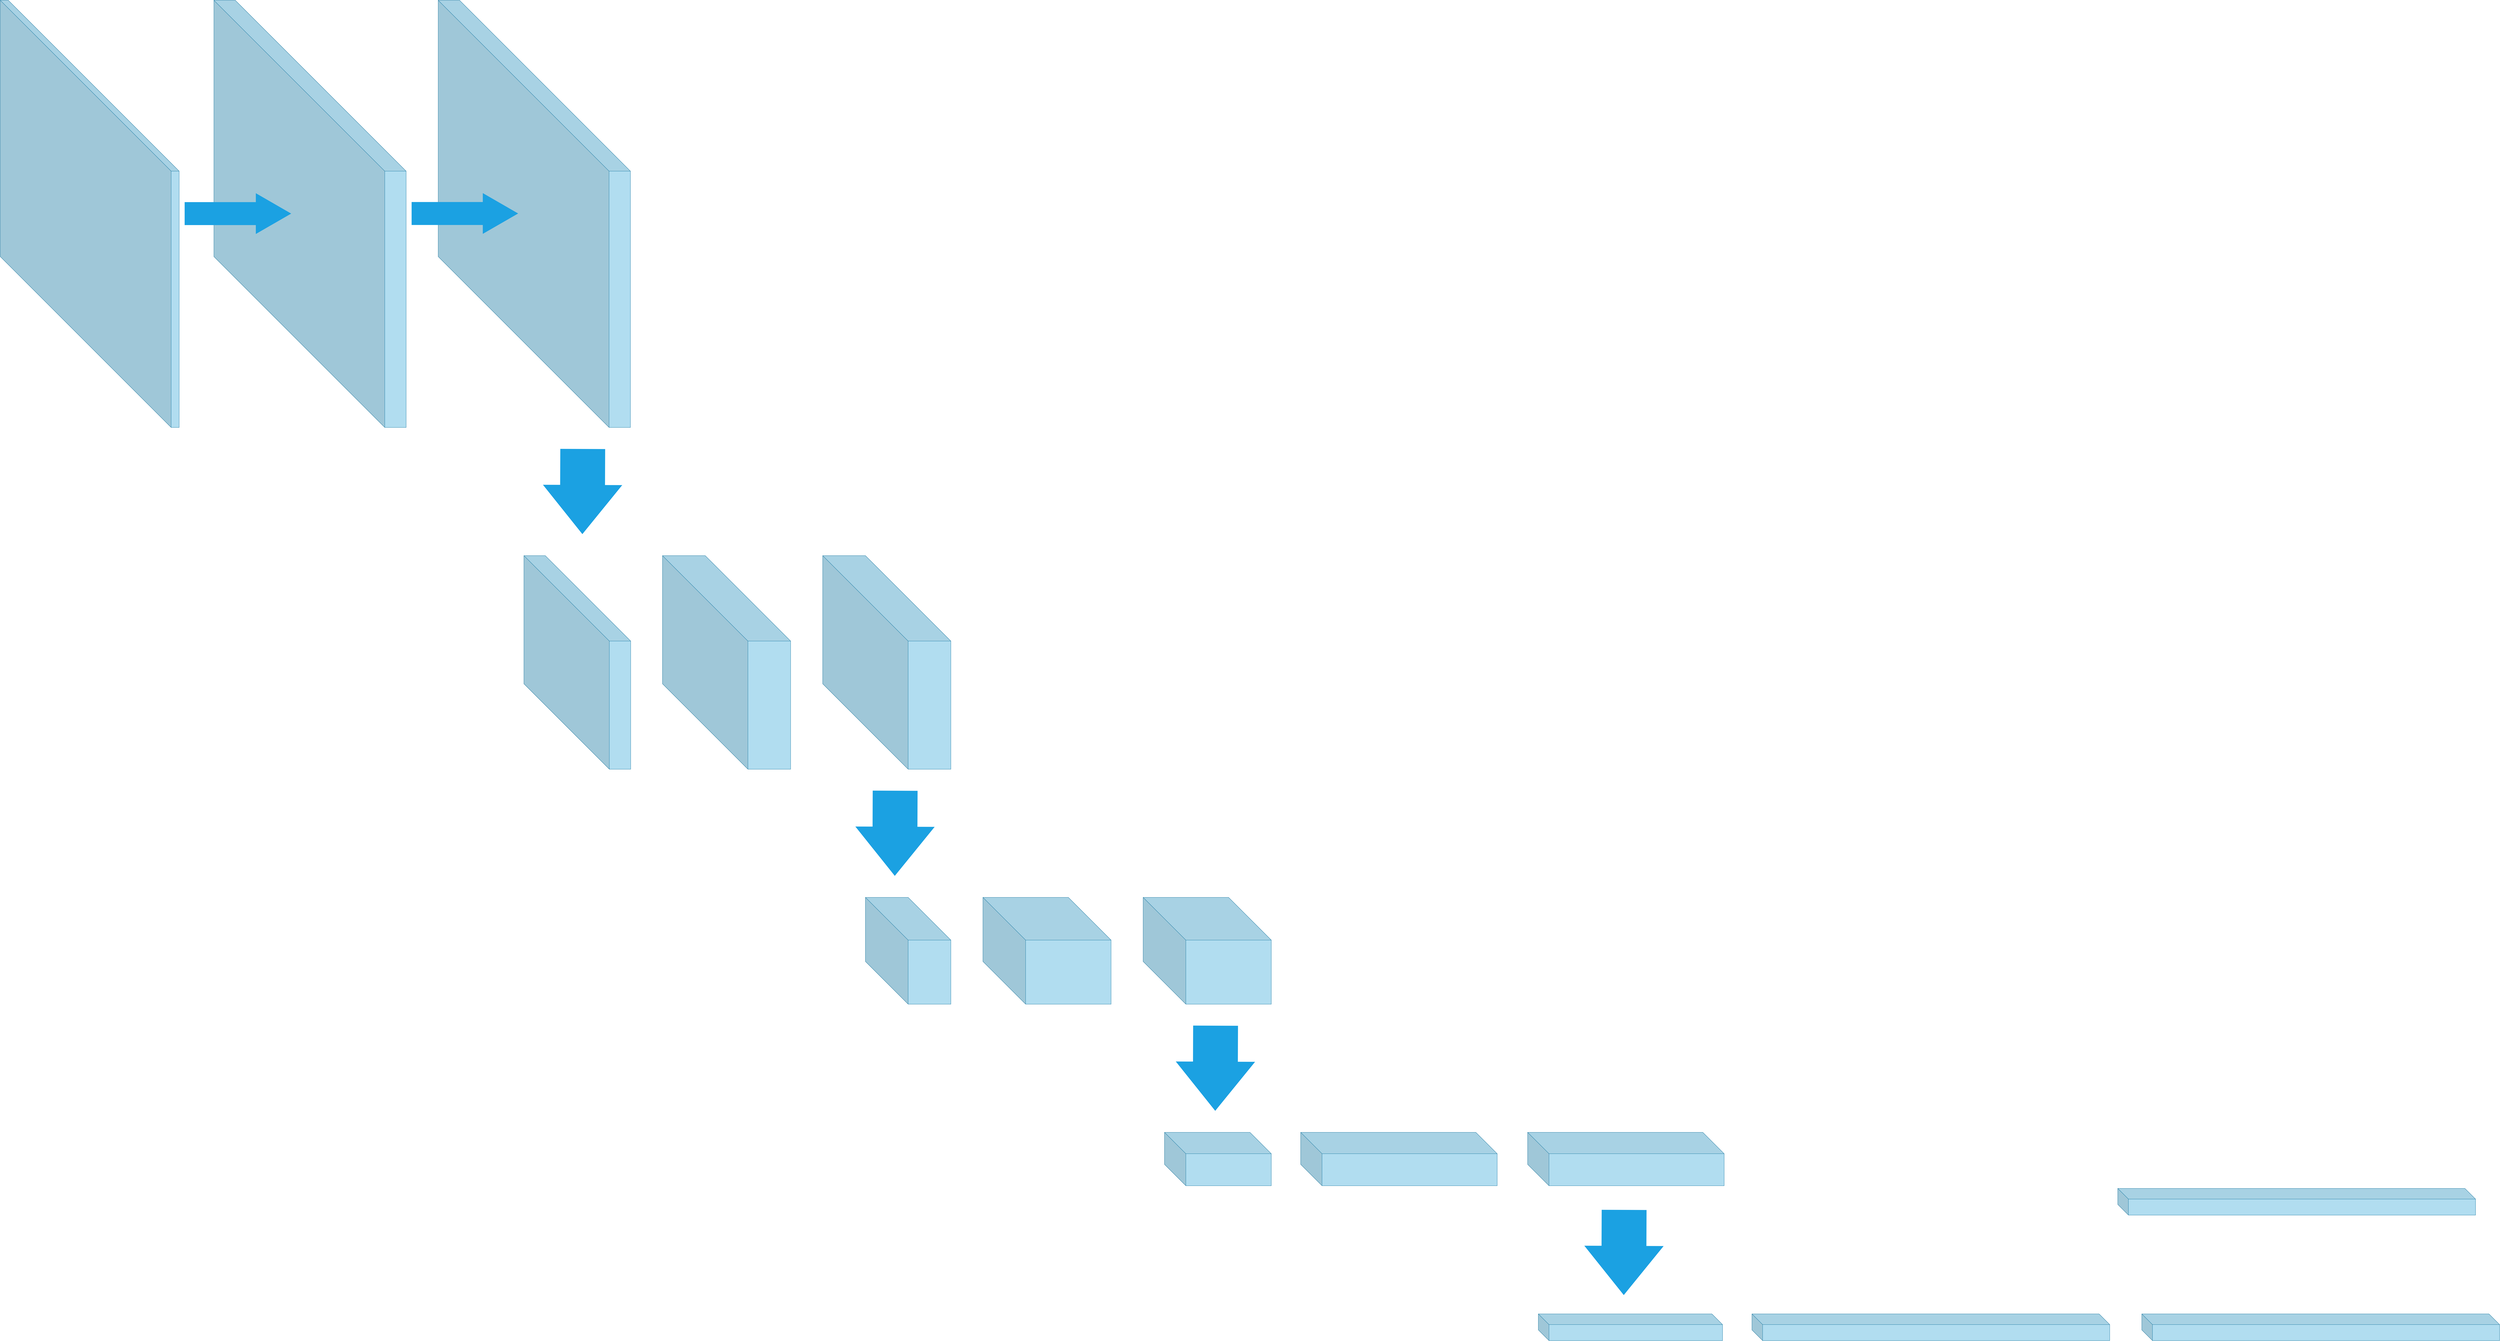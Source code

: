 <mxfile version="20.8.16" type="device"><diagram name="Pagina-1" id="O3CTZWMMPyOAWQnmKs5m"><mxGraphModel dx="21000" dy="14680" grid="1" gridSize="10" guides="1" tooltips="1" connect="1" arrows="1" fold="1" page="1" pageScale="1" pageWidth="4681" pageHeight="3300" math="0" shadow="0"><root><mxCell id="0"/><mxCell id="1" parent="0"/><mxCell id="be4pLjDY5olebBffmnFW-14" value="" style="shape=cube;whiteSpace=wrap;html=1;boundedLbl=1;backgroundOutline=1;darkOpacity=0.05;darkOpacity2=0.1;size=320;fillColor=#b1ddf0;strokeColor=#10739e;" vertex="1" parent="1"><mxGeometry x="2041" y="2160" width="400" height="800" as="geometry"/></mxCell><mxCell id="be4pLjDY5olebBffmnFW-7" value="" style="shape=cube;whiteSpace=wrap;html=1;boundedLbl=1;backgroundOutline=1;darkOpacity=0.05;darkOpacity2=0.1;size=640;fillColor=#b1ddf0;strokeColor=#10739e;" vertex="1" parent="1"><mxGeometry x="80" y="80" width="670" height="1600" as="geometry"/></mxCell><mxCell id="gqLCmWlHdz-eDP7_4Nn3-55" value="" style="shape=cube;whiteSpace=wrap;html=1;boundedLbl=1;backgroundOutline=1;darkOpacity=0.05;darkOpacity2=0.1;size=160;fillColor=#b1ddf0;strokeColor=#10739e;" parent="1" vertex="1"><mxGeometry x="3320" y="3440" width="320" height="400" as="geometry"/></mxCell><mxCell id="gqLCmWlHdz-eDP7_4Nn3-58" value="" style="shape=flexArrow;endArrow=classic;html=1;rounded=0;fillColor=#1ba1e2;strokeColor=none;width=21.538;endSize=19.092;endWidth=43.214;" parent="1" edge="1"><mxGeometry width="50" height="50" relative="1" as="geometry"><mxPoint x="4598.23" y="3540" as="sourcePoint"/><mxPoint x="4598" y="3640" as="targetPoint"/></mxGeometry></mxCell><mxCell id="gqLCmWlHdz-eDP7_4Nn3-63" value="" style="shape=cube;whiteSpace=wrap;html=1;boundedLbl=1;backgroundOutline=1;darkOpacity=0.05;darkOpacity2=0.1;size=80;fillColor=#b1ddf0;strokeColor=#10739e;" parent="1" vertex="1"><mxGeometry x="4440" y="4320" width="400" height="200" as="geometry"/></mxCell><mxCell id="be4pLjDY5olebBffmnFW-4" value="" style="shape=cube;whiteSpace=wrap;html=1;boundedLbl=1;backgroundOutline=1;darkOpacity=0.05;darkOpacity2=0.1;size=40;fillColor=#b1ddf0;strokeColor=#10739e;" vertex="1" parent="1"><mxGeometry x="5840" y="5000" width="690" height="100" as="geometry"/></mxCell><mxCell id="be4pLjDY5olebBffmnFW-11" value="" style="shape=cube;whiteSpace=wrap;html=1;boundedLbl=1;backgroundOutline=1;darkOpacity=0.05;darkOpacity2=0.1;size=640;fillColor=#b1ddf0;strokeColor=#10739e;" vertex="1" parent="1"><mxGeometry x="880" y="80" width="720" height="1600" as="geometry"/></mxCell><mxCell id="be4pLjDY5olebBffmnFW-13" value="" style="shape=cube;whiteSpace=wrap;html=1;boundedLbl=1;backgroundOutline=1;darkOpacity=0.05;darkOpacity2=0.1;size=640;fillColor=#b1ddf0;strokeColor=#10739e;" vertex="1" parent="1"><mxGeometry x="1720" y="80" width="720" height="1600" as="geometry"/></mxCell><mxCell id="be4pLjDY5olebBffmnFW-15" value="" style="shape=cube;whiteSpace=wrap;html=1;boundedLbl=1;backgroundOutline=1;darkOpacity=0.05;darkOpacity2=0.1;size=320;fillColor=#b1ddf0;strokeColor=#10739e;" vertex="1" parent="1"><mxGeometry x="2560" y="2160" width="480" height="800" as="geometry"/></mxCell><mxCell id="be4pLjDY5olebBffmnFW-16" value="" style="shape=cube;whiteSpace=wrap;html=1;boundedLbl=1;backgroundOutline=1;darkOpacity=0.05;darkOpacity2=0.1;size=320;fillColor=#b1ddf0;strokeColor=#10739e;" vertex="1" parent="1"><mxGeometry x="3160" y="2160" width="480" height="800" as="geometry"/></mxCell><mxCell id="be4pLjDY5olebBffmnFW-17" value="" style="shape=cube;whiteSpace=wrap;html=1;boundedLbl=1;backgroundOutline=1;darkOpacity=0.05;darkOpacity2=0.1;size=160;fillColor=#b1ddf0;strokeColor=#10739e;" vertex="1" parent="1"><mxGeometry x="3760" y="3440" width="480" height="400" as="geometry"/></mxCell><mxCell id="be4pLjDY5olebBffmnFW-18" value="" style="shape=cube;whiteSpace=wrap;html=1;boundedLbl=1;backgroundOutline=1;darkOpacity=0.05;darkOpacity2=0.1;size=160;fillColor=#b1ddf0;strokeColor=#10739e;" vertex="1" parent="1"><mxGeometry x="4360" y="3440" width="480" height="400" as="geometry"/></mxCell><mxCell id="be4pLjDY5olebBffmnFW-19" value="" style="shape=cube;whiteSpace=wrap;html=1;boundedLbl=1;backgroundOutline=1;darkOpacity=0.05;darkOpacity2=0.1;size=80;fillColor=#b1ddf0;strokeColor=#10739e;" vertex="1" parent="1"><mxGeometry x="4950" y="4320" width="736" height="200" as="geometry"/></mxCell><mxCell id="be4pLjDY5olebBffmnFW-20" value="" style="shape=cube;whiteSpace=wrap;html=1;boundedLbl=1;backgroundOutline=1;darkOpacity=0.05;darkOpacity2=0.1;size=80;fillColor=#b1ddf0;strokeColor=#10739e;" vertex="1" parent="1"><mxGeometry x="5800" y="4320" width="736" height="200" as="geometry"/></mxCell><mxCell id="be4pLjDY5olebBffmnFW-21" value="" style="shape=cube;whiteSpace=wrap;html=1;boundedLbl=1;backgroundOutline=1;darkOpacity=0.05;darkOpacity2=0.1;size=40;fillColor=#b1ddf0;strokeColor=#10739e;" vertex="1" parent="1"><mxGeometry x="6640" y="5000" width="1340" height="100" as="geometry"/></mxCell><mxCell id="be4pLjDY5olebBffmnFW-22" value="" style="shape=cube;whiteSpace=wrap;html=1;boundedLbl=1;backgroundOutline=1;darkOpacity=0.05;darkOpacity2=0.1;size=40;fillColor=#b1ddf0;strokeColor=#10739e;" vertex="1" parent="1"><mxGeometry x="8100" y="5000" width="1340" height="100" as="geometry"/></mxCell><mxCell id="be4pLjDY5olebBffmnFW-23" value="" style="shape=flexArrow;endArrow=classic;html=1;rounded=0;fillColor=#1ba1e2;strokeColor=none;width=86;endSize=43.8;endWidth=65.714;" edge="1" parent="1"><mxGeometry width="50" height="50" relative="1" as="geometry"><mxPoint x="770" y="879" as="sourcePoint"/><mxPoint x="1170" y="879" as="targetPoint"/></mxGeometry></mxCell><mxCell id="be4pLjDY5olebBffmnFW-24" value="" style="shape=flexArrow;endArrow=classic;html=1;rounded=0;fillColor=#1ba1e2;strokeColor=none;width=86;endSize=43.8;endWidth=65.714;" edge="1" parent="1"><mxGeometry width="50" height="50" relative="1" as="geometry"><mxPoint x="1620.0" y="878.57" as="sourcePoint"/><mxPoint x="2020" y="878.57" as="targetPoint"/></mxGeometry></mxCell><mxCell id="be4pLjDY5olebBffmnFW-25" value="" style="shape=flexArrow;endArrow=classic;html=1;rounded=0;fillColor=#1ba1e2;strokeColor=none;width=168;endSize=61.08;endWidth=128;" edge="1" parent="1"><mxGeometry width="50" height="50" relative="1" as="geometry"><mxPoint x="2261.33" y="1760" as="sourcePoint"/><mxPoint x="2260" y="2080" as="targetPoint"/></mxGeometry></mxCell><mxCell id="be4pLjDY5olebBffmnFW-26" value="" style="shape=flexArrow;endArrow=classic;html=1;rounded=0;fillColor=#1ba1e2;strokeColor=none;width=168;endSize=61.08;endWidth=128;" edge="1" parent="1"><mxGeometry width="50" height="50" relative="1" as="geometry"><mxPoint x="3431.33" y="3040" as="sourcePoint"/><mxPoint x="3430" y="3360" as="targetPoint"/></mxGeometry></mxCell><mxCell id="be4pLjDY5olebBffmnFW-27" value="" style="shape=flexArrow;endArrow=classic;html=1;rounded=0;fillColor=#1ba1e2;strokeColor=none;width=168;endSize=61.08;endWidth=128;" edge="1" parent="1"><mxGeometry width="50" height="50" relative="1" as="geometry"><mxPoint x="4631.33" y="3920" as="sourcePoint"/><mxPoint x="4630" y="4240" as="targetPoint"/></mxGeometry></mxCell><mxCell id="be4pLjDY5olebBffmnFW-28" value="" style="shape=flexArrow;endArrow=classic;html=1;rounded=0;fillColor=#1ba1e2;strokeColor=none;width=168;endSize=61.08;endWidth=128;" edge="1" parent="1"><mxGeometry width="50" height="50" relative="1" as="geometry"><mxPoint x="6161.33" y="4610" as="sourcePoint"/><mxPoint x="6160" y="4930" as="targetPoint"/></mxGeometry></mxCell><mxCell id="be4pLjDY5olebBffmnFW-29" value="" style="shape=cube;whiteSpace=wrap;html=1;boundedLbl=1;backgroundOutline=1;darkOpacity=0.05;darkOpacity2=0.1;size=40;fillColor=#b1ddf0;strokeColor=#10739e;" vertex="1" parent="1"><mxGeometry x="8010" y="4530" width="1340" height="100" as="geometry"/></mxCell></root></mxGraphModel></diagram></mxfile>